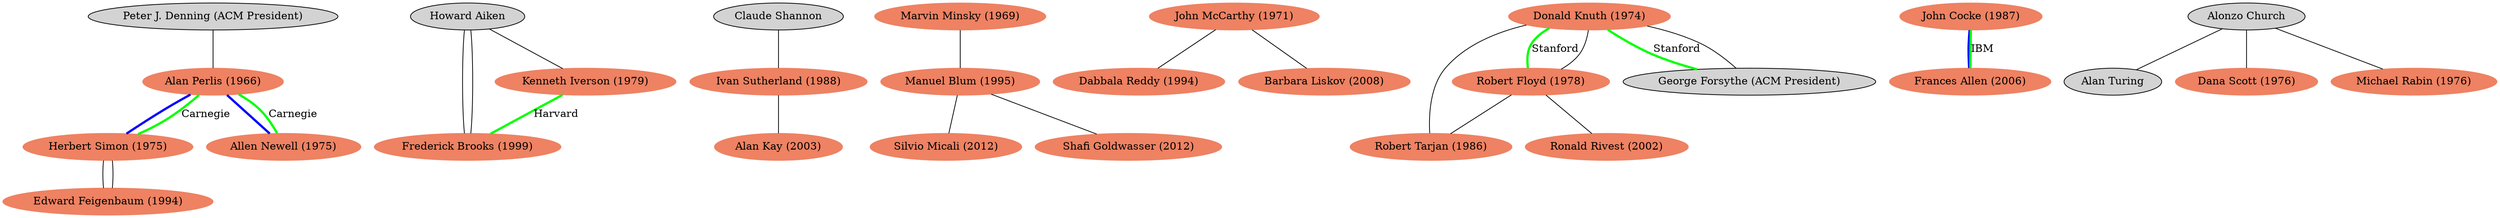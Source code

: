 graph anyrelation {
    overlap = false;

    // Node Properties
	"Herbert Simon (1975)" [style = filled,color=salmon2];
	"Frederick Brooks (1999)" [style = filled,color=salmon2];
	"Alan Perlis (1966)" [style = filled,color=salmon2];
	"Claude Shannon" [style = filled];
	"Silvio Micali (2012)" [style = filled,color=salmon2];
	"Dabbala Reddy (1994)" [style = filled,color=salmon2];
	"Peter J. Denning (ACM President)" [style = filled];
	"Robert Tarjan (1986)" [style = filled,color=salmon2];
	"John Cocke (1987)" [style = filled,color=salmon2];
	"Howard Aiken" [style = filled];
	"Alonzo Church" [style = filled];
	"Kenneth Iverson (1979)" [style = filled,color=salmon2];
	"John McCarthy (1971)" [style = filled,color=salmon2];
	"Barbara Liskov (2008)" [style = filled,color=salmon2];
	"Ronald Rivest (2002)" [style = filled,color=salmon2];
	"Marvin Minsky (1969)" [style = filled,color=salmon2];
	"Edward Feigenbaum (1994)" [style = filled,color=salmon2];
	"Ivan Sutherland (1988)" [style = filled,color=salmon2];
	"Robert Floyd (1978)" [style = filled,color=salmon2];
	"George Forsythe (ACM President)" [style = filled];
	"Shafi Goldwasser (2012)" [style = filled,color=salmon2];
	"Alan Turing" [style = filled];
	"Alan Kay (2003)" [style = filled,color=salmon2];
	"Dana Scott (1976)" [style = filled,color=salmon2];
	"Donald Knuth (1974)" [style = filled,color=salmon2];
	"Manuel Blum (1995)" [style = filled,color=salmon2];
	"Allen Newell (1975)" [style = filled,color=salmon2];
	"Michael Rabin (1976)" [style = filled,color=salmon2];
	"Frances Allen (2006)" [style = filled,color=salmon2];
  
    // Relationship
    // PhD Supervisor - Student
    "Alonzo Church" -- "Alan Turing";
    "Alonzo Church" -- "Michael Rabin (1976)";
    "Alonzo Church" -- "Dana Scott (1976)";
    "Claude Shannon" -- "Ivan Sutherland (1988)";
    "Howard Aiken" -- "Kenneth Iverson (1979)";
    "Howard Aiken" -- "Frederick Brooks (1999)";
    "John McCarthy (1971)" -- "Dabbala Reddy (1994)";
    "John McCarthy (1971)" -- "Barbara Liskov (2008)";
    "Herbert Simon (1975)" -- "Edward Feigenbaum (1994)";
    "Marvin Minsky (1969)" -- "Manuel Blum (1995)";
    "Robert Floyd (1978)" -- "Ronald Rivest (2002)";
    "Robert Floyd (1978)" -- "Robert Tarjan (1986)";
    "Manuel Blum (1995)" -- "Shafi Goldwasser (2012)";
    "Manuel Blum (1995)" -- "Silvio Micali (2012)";

    // Co-author
    "Alan Perlis (1966)" -- "Allen Newell (1975)" [color=blue, penwidth=3];
    "Alan Perlis (1966)" -- "Herbert Simon (1975)" [color=blue, penwidth=3];
    "John Cocke (1987)" -- "Frances Allen (2006)" [color=blue, penwidth=3];
    
    // Colleagues
    "Alan Perlis (1966)" -- "Allen Newell (1975)" [color=green, penwidth=3, label="Carnegie"]
    "Alan Perlis (1966)" -- "Herbert Simon (1975)" [color=green, penwidth=3, label="Carnegie"]
    "John Cocke (1987)" -- "Frances Allen (2006)" [color=green, penwidth=3, label="IBM"]
    "Kenneth Iverson (1979)" -- "Frederick Brooks (1999)" [color=green, penwidth=3, label="Harvard"]
    "Donald Knuth (1974)" -- "Robert Floyd (1978)" [color=green, penwidth=3, label="Stanford"]
    "Donald Knuth (1974)" -- "George Forsythe (ACM President)" [color=green, penwidth=3, label="Stanford"]

    //Prof-student
    "Donald Knuth (1974)" -- "Robert Tarjan (1986)"
    "Howard Aiken" -- "Frederick Brooks (1999)"
    "Ivan Sutherland (1988)" -- "Alan Kay (2003)"
     
    //Necrologies/misc.
    "Peter J. Denning (ACM President)" -- "Alan Perlis (1966)"
    "Donald Knuth (1974)" -- "George Forsythe (ACM President)"
    "Donald Knuth (1974)" -- "Robert Floyd (1978)"
    "Edward Feigenbaum (1994)" -- "Herbert Simon (1975)"

    
 }